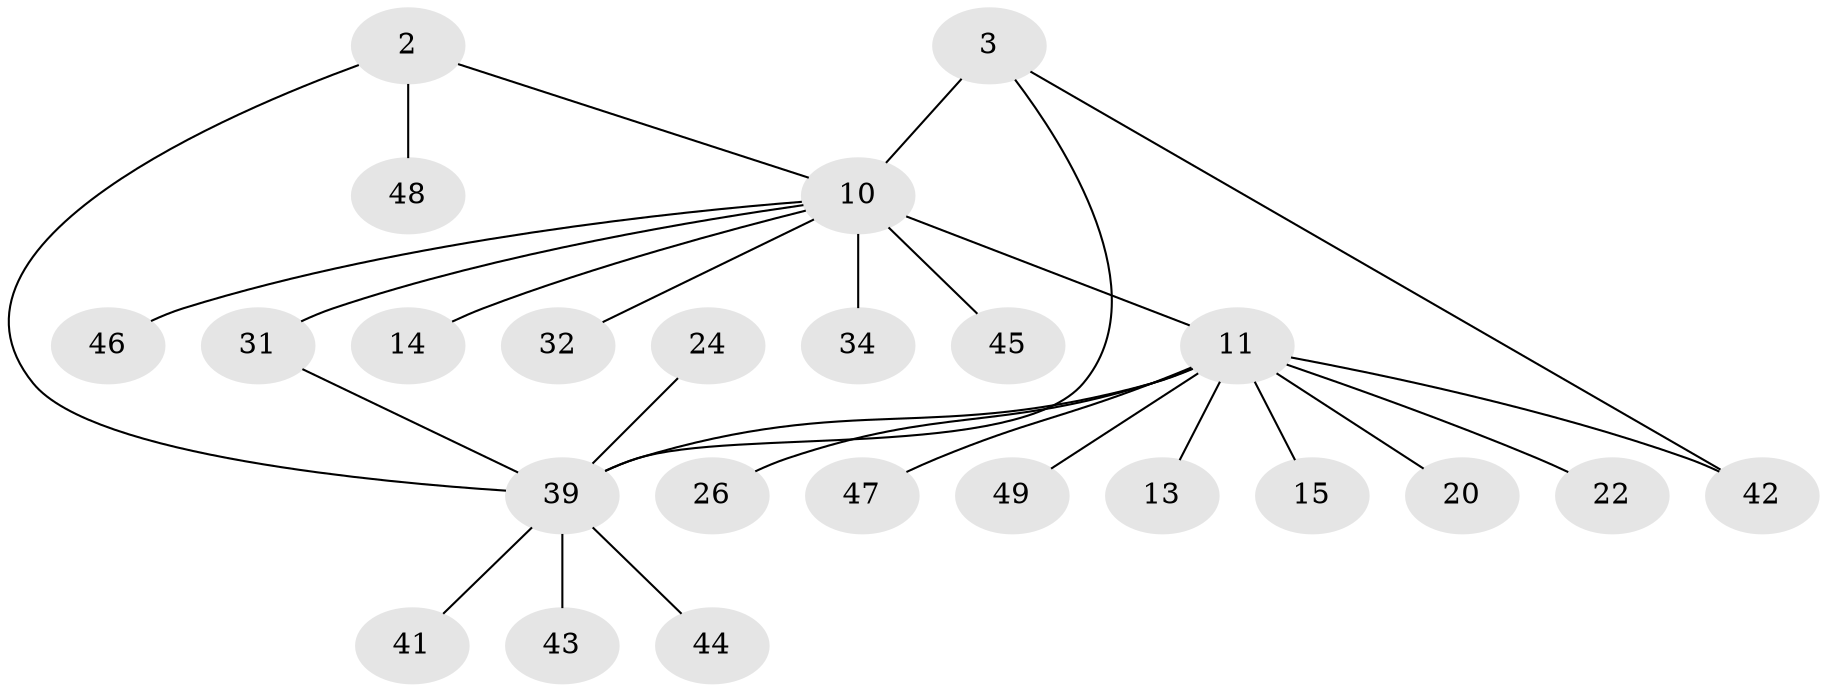 // original degree distribution, {5: 0.10204081632653061, 4: 0.08163265306122448, 6: 0.02040816326530612, 8: 0.04081632653061224, 7: 0.02040816326530612, 1: 0.5510204081632653, 2: 0.16326530612244897, 3: 0.02040816326530612}
// Generated by graph-tools (version 1.1) at 2025/55/03/09/25 04:55:30]
// undirected, 24 vertices, 27 edges
graph export_dot {
graph [start="1"]
  node [color=gray90,style=filled];
  2;
  3;
  10 [super="+5"];
  11 [super="+9"];
  13;
  14;
  15;
  20;
  22;
  24;
  26;
  31;
  32;
  34 [super="+6+18+21+27+28"];
  39 [super="+23+37"];
  41;
  42 [super="+40"];
  43;
  44;
  45;
  46 [super="+17"];
  47 [super="+38"];
  48;
  49 [super="+36"];
  2 -- 10 [weight=2];
  2 -- 48;
  2 -- 39 [weight=2];
  3 -- 10 [weight=2];
  3 -- 39;
  3 -- 42;
  10 -- 14;
  10 -- 31;
  10 -- 45;
  10 -- 32;
  10 -- 11 [weight=3];
  10 -- 34;
  10 -- 46;
  11 -- 13;
  11 -- 15;
  11 -- 20;
  11 -- 22;
  11 -- 26;
  11 -- 39 [weight=2];
  11 -- 49;
  11 -- 47;
  11 -- 42;
  24 -- 39;
  31 -- 39;
  39 -- 43;
  39 -- 41;
  39 -- 44;
}

